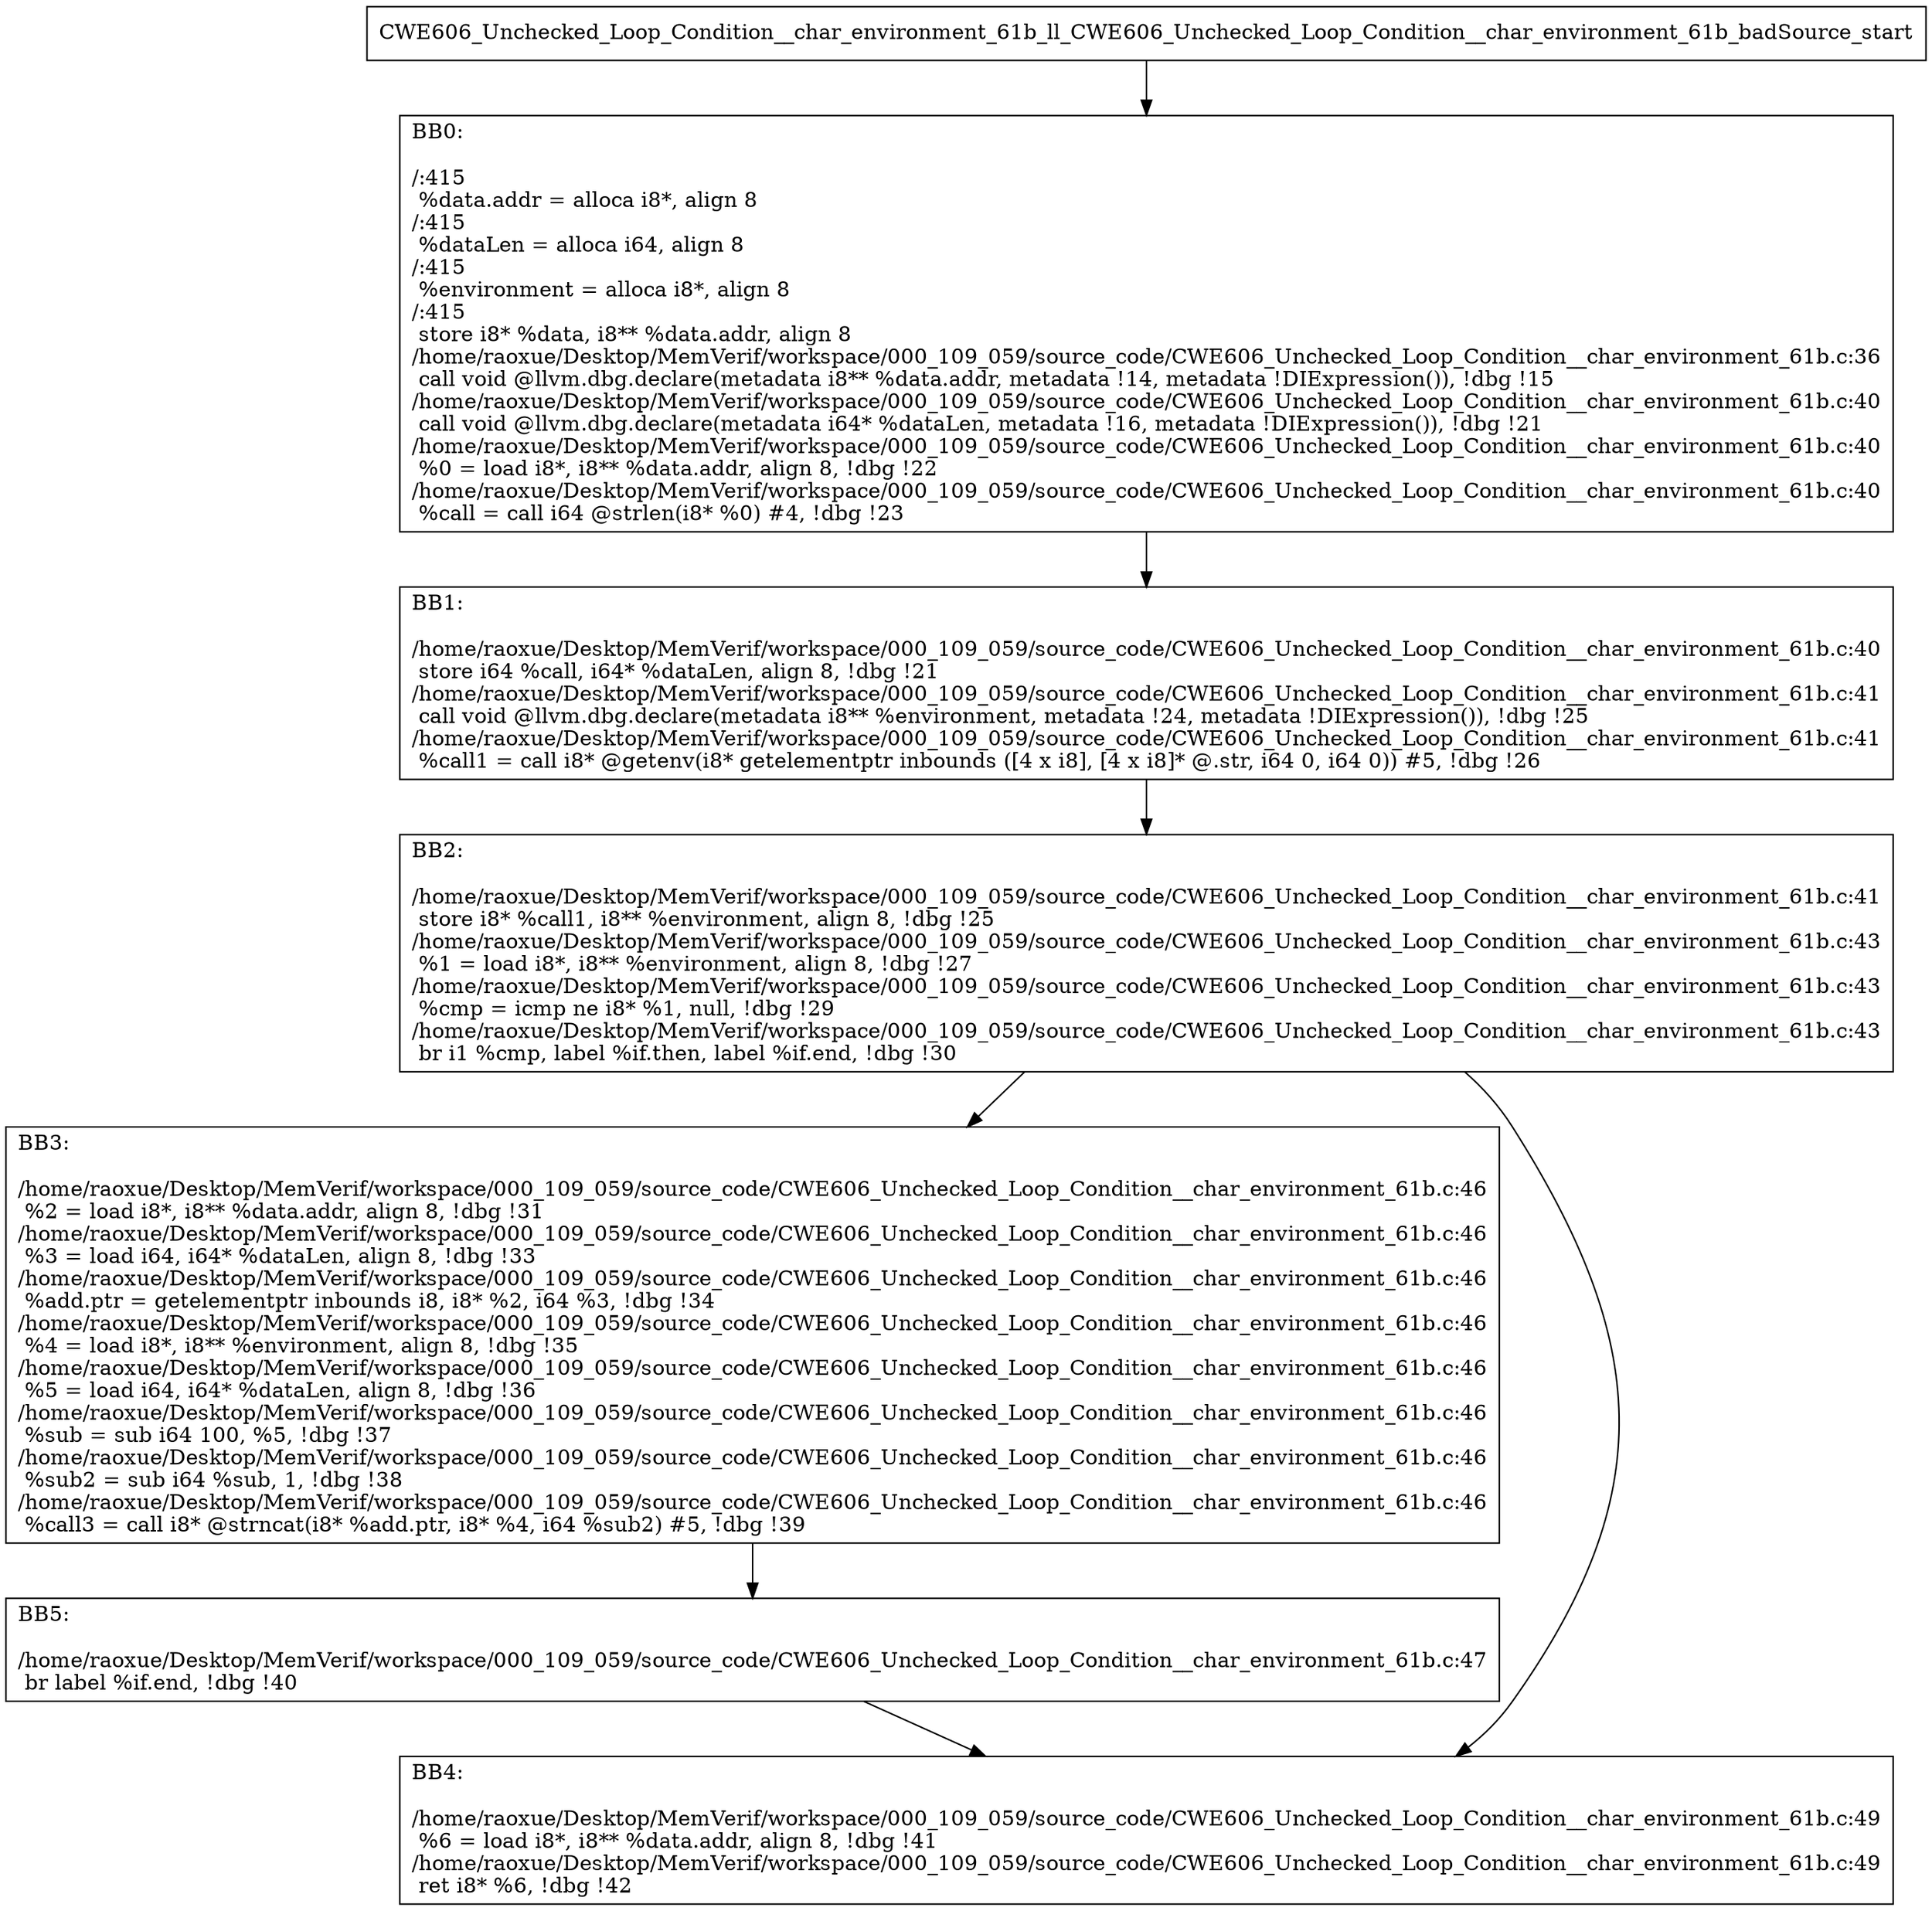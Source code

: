 digraph "CFG for'CWE606_Unchecked_Loop_Condition__char_environment_61b_ll_CWE606_Unchecked_Loop_Condition__char_environment_61b_badSource' function" {
	BBCWE606_Unchecked_Loop_Condition__char_environment_61b_ll_CWE606_Unchecked_Loop_Condition__char_environment_61b_badSource_start[shape=record,label="{CWE606_Unchecked_Loop_Condition__char_environment_61b_ll_CWE606_Unchecked_Loop_Condition__char_environment_61b_badSource_start}"];
	BBCWE606_Unchecked_Loop_Condition__char_environment_61b_ll_CWE606_Unchecked_Loop_Condition__char_environment_61b_badSource_start-> CWE606_Unchecked_Loop_Condition__char_environment_61b_ll_CWE606_Unchecked_Loop_Condition__char_environment_61b_badSourceBB0;
	CWE606_Unchecked_Loop_Condition__char_environment_61b_ll_CWE606_Unchecked_Loop_Condition__char_environment_61b_badSourceBB0 [shape=record, label="{BB0:\l\l/:415\l
  %data.addr = alloca i8*, align 8\l
/:415\l
  %dataLen = alloca i64, align 8\l
/:415\l
  %environment = alloca i8*, align 8\l
/:415\l
  store i8* %data, i8** %data.addr, align 8\l
/home/raoxue/Desktop/MemVerif/workspace/000_109_059/source_code/CWE606_Unchecked_Loop_Condition__char_environment_61b.c:36\l
  call void @llvm.dbg.declare(metadata i8** %data.addr, metadata !14, metadata !DIExpression()), !dbg !15\l
/home/raoxue/Desktop/MemVerif/workspace/000_109_059/source_code/CWE606_Unchecked_Loop_Condition__char_environment_61b.c:40\l
  call void @llvm.dbg.declare(metadata i64* %dataLen, metadata !16, metadata !DIExpression()), !dbg !21\l
/home/raoxue/Desktop/MemVerif/workspace/000_109_059/source_code/CWE606_Unchecked_Loop_Condition__char_environment_61b.c:40\l
  %0 = load i8*, i8** %data.addr, align 8, !dbg !22\l
/home/raoxue/Desktop/MemVerif/workspace/000_109_059/source_code/CWE606_Unchecked_Loop_Condition__char_environment_61b.c:40\l
  %call = call i64 @strlen(i8* %0) #4, !dbg !23\l
}"];
	CWE606_Unchecked_Loop_Condition__char_environment_61b_ll_CWE606_Unchecked_Loop_Condition__char_environment_61b_badSourceBB0-> CWE606_Unchecked_Loop_Condition__char_environment_61b_ll_CWE606_Unchecked_Loop_Condition__char_environment_61b_badSourceBB1;
	CWE606_Unchecked_Loop_Condition__char_environment_61b_ll_CWE606_Unchecked_Loop_Condition__char_environment_61b_badSourceBB1 [shape=record, label="{BB1:\l\l/home/raoxue/Desktop/MemVerif/workspace/000_109_059/source_code/CWE606_Unchecked_Loop_Condition__char_environment_61b.c:40\l
  store i64 %call, i64* %dataLen, align 8, !dbg !21\l
/home/raoxue/Desktop/MemVerif/workspace/000_109_059/source_code/CWE606_Unchecked_Loop_Condition__char_environment_61b.c:41\l
  call void @llvm.dbg.declare(metadata i8** %environment, metadata !24, metadata !DIExpression()), !dbg !25\l
/home/raoxue/Desktop/MemVerif/workspace/000_109_059/source_code/CWE606_Unchecked_Loop_Condition__char_environment_61b.c:41\l
  %call1 = call i8* @getenv(i8* getelementptr inbounds ([4 x i8], [4 x i8]* @.str, i64 0, i64 0)) #5, !dbg !26\l
}"];
	CWE606_Unchecked_Loop_Condition__char_environment_61b_ll_CWE606_Unchecked_Loop_Condition__char_environment_61b_badSourceBB1-> CWE606_Unchecked_Loop_Condition__char_environment_61b_ll_CWE606_Unchecked_Loop_Condition__char_environment_61b_badSourceBB2;
	CWE606_Unchecked_Loop_Condition__char_environment_61b_ll_CWE606_Unchecked_Loop_Condition__char_environment_61b_badSourceBB2 [shape=record, label="{BB2:\l\l/home/raoxue/Desktop/MemVerif/workspace/000_109_059/source_code/CWE606_Unchecked_Loop_Condition__char_environment_61b.c:41\l
  store i8* %call1, i8** %environment, align 8, !dbg !25\l
/home/raoxue/Desktop/MemVerif/workspace/000_109_059/source_code/CWE606_Unchecked_Loop_Condition__char_environment_61b.c:43\l
  %1 = load i8*, i8** %environment, align 8, !dbg !27\l
/home/raoxue/Desktop/MemVerif/workspace/000_109_059/source_code/CWE606_Unchecked_Loop_Condition__char_environment_61b.c:43\l
  %cmp = icmp ne i8* %1, null, !dbg !29\l
/home/raoxue/Desktop/MemVerif/workspace/000_109_059/source_code/CWE606_Unchecked_Loop_Condition__char_environment_61b.c:43\l
  br i1 %cmp, label %if.then, label %if.end, !dbg !30\l
}"];
	CWE606_Unchecked_Loop_Condition__char_environment_61b_ll_CWE606_Unchecked_Loop_Condition__char_environment_61b_badSourceBB2-> CWE606_Unchecked_Loop_Condition__char_environment_61b_ll_CWE606_Unchecked_Loop_Condition__char_environment_61b_badSourceBB3;
	CWE606_Unchecked_Loop_Condition__char_environment_61b_ll_CWE606_Unchecked_Loop_Condition__char_environment_61b_badSourceBB2-> CWE606_Unchecked_Loop_Condition__char_environment_61b_ll_CWE606_Unchecked_Loop_Condition__char_environment_61b_badSourceBB4;
	CWE606_Unchecked_Loop_Condition__char_environment_61b_ll_CWE606_Unchecked_Loop_Condition__char_environment_61b_badSourceBB3 [shape=record, label="{BB3:\l\l/home/raoxue/Desktop/MemVerif/workspace/000_109_059/source_code/CWE606_Unchecked_Loop_Condition__char_environment_61b.c:46\l
  %2 = load i8*, i8** %data.addr, align 8, !dbg !31\l
/home/raoxue/Desktop/MemVerif/workspace/000_109_059/source_code/CWE606_Unchecked_Loop_Condition__char_environment_61b.c:46\l
  %3 = load i64, i64* %dataLen, align 8, !dbg !33\l
/home/raoxue/Desktop/MemVerif/workspace/000_109_059/source_code/CWE606_Unchecked_Loop_Condition__char_environment_61b.c:46\l
  %add.ptr = getelementptr inbounds i8, i8* %2, i64 %3, !dbg !34\l
/home/raoxue/Desktop/MemVerif/workspace/000_109_059/source_code/CWE606_Unchecked_Loop_Condition__char_environment_61b.c:46\l
  %4 = load i8*, i8** %environment, align 8, !dbg !35\l
/home/raoxue/Desktop/MemVerif/workspace/000_109_059/source_code/CWE606_Unchecked_Loop_Condition__char_environment_61b.c:46\l
  %5 = load i64, i64* %dataLen, align 8, !dbg !36\l
/home/raoxue/Desktop/MemVerif/workspace/000_109_059/source_code/CWE606_Unchecked_Loop_Condition__char_environment_61b.c:46\l
  %sub = sub i64 100, %5, !dbg !37\l
/home/raoxue/Desktop/MemVerif/workspace/000_109_059/source_code/CWE606_Unchecked_Loop_Condition__char_environment_61b.c:46\l
  %sub2 = sub i64 %sub, 1, !dbg !38\l
/home/raoxue/Desktop/MemVerif/workspace/000_109_059/source_code/CWE606_Unchecked_Loop_Condition__char_environment_61b.c:46\l
  %call3 = call i8* @strncat(i8* %add.ptr, i8* %4, i64 %sub2) #5, !dbg !39\l
}"];
	CWE606_Unchecked_Loop_Condition__char_environment_61b_ll_CWE606_Unchecked_Loop_Condition__char_environment_61b_badSourceBB3-> CWE606_Unchecked_Loop_Condition__char_environment_61b_ll_CWE606_Unchecked_Loop_Condition__char_environment_61b_badSourceBB5;
	CWE606_Unchecked_Loop_Condition__char_environment_61b_ll_CWE606_Unchecked_Loop_Condition__char_environment_61b_badSourceBB5 [shape=record, label="{BB5:\l\l/home/raoxue/Desktop/MemVerif/workspace/000_109_059/source_code/CWE606_Unchecked_Loop_Condition__char_environment_61b.c:47\l
  br label %if.end, !dbg !40\l
}"];
	CWE606_Unchecked_Loop_Condition__char_environment_61b_ll_CWE606_Unchecked_Loop_Condition__char_environment_61b_badSourceBB5-> CWE606_Unchecked_Loop_Condition__char_environment_61b_ll_CWE606_Unchecked_Loop_Condition__char_environment_61b_badSourceBB4;
	CWE606_Unchecked_Loop_Condition__char_environment_61b_ll_CWE606_Unchecked_Loop_Condition__char_environment_61b_badSourceBB4 [shape=record, label="{BB4:\l\l/home/raoxue/Desktop/MemVerif/workspace/000_109_059/source_code/CWE606_Unchecked_Loop_Condition__char_environment_61b.c:49\l
  %6 = load i8*, i8** %data.addr, align 8, !dbg !41\l
/home/raoxue/Desktop/MemVerif/workspace/000_109_059/source_code/CWE606_Unchecked_Loop_Condition__char_environment_61b.c:49\l
  ret i8* %6, !dbg !42\l
}"];
}
